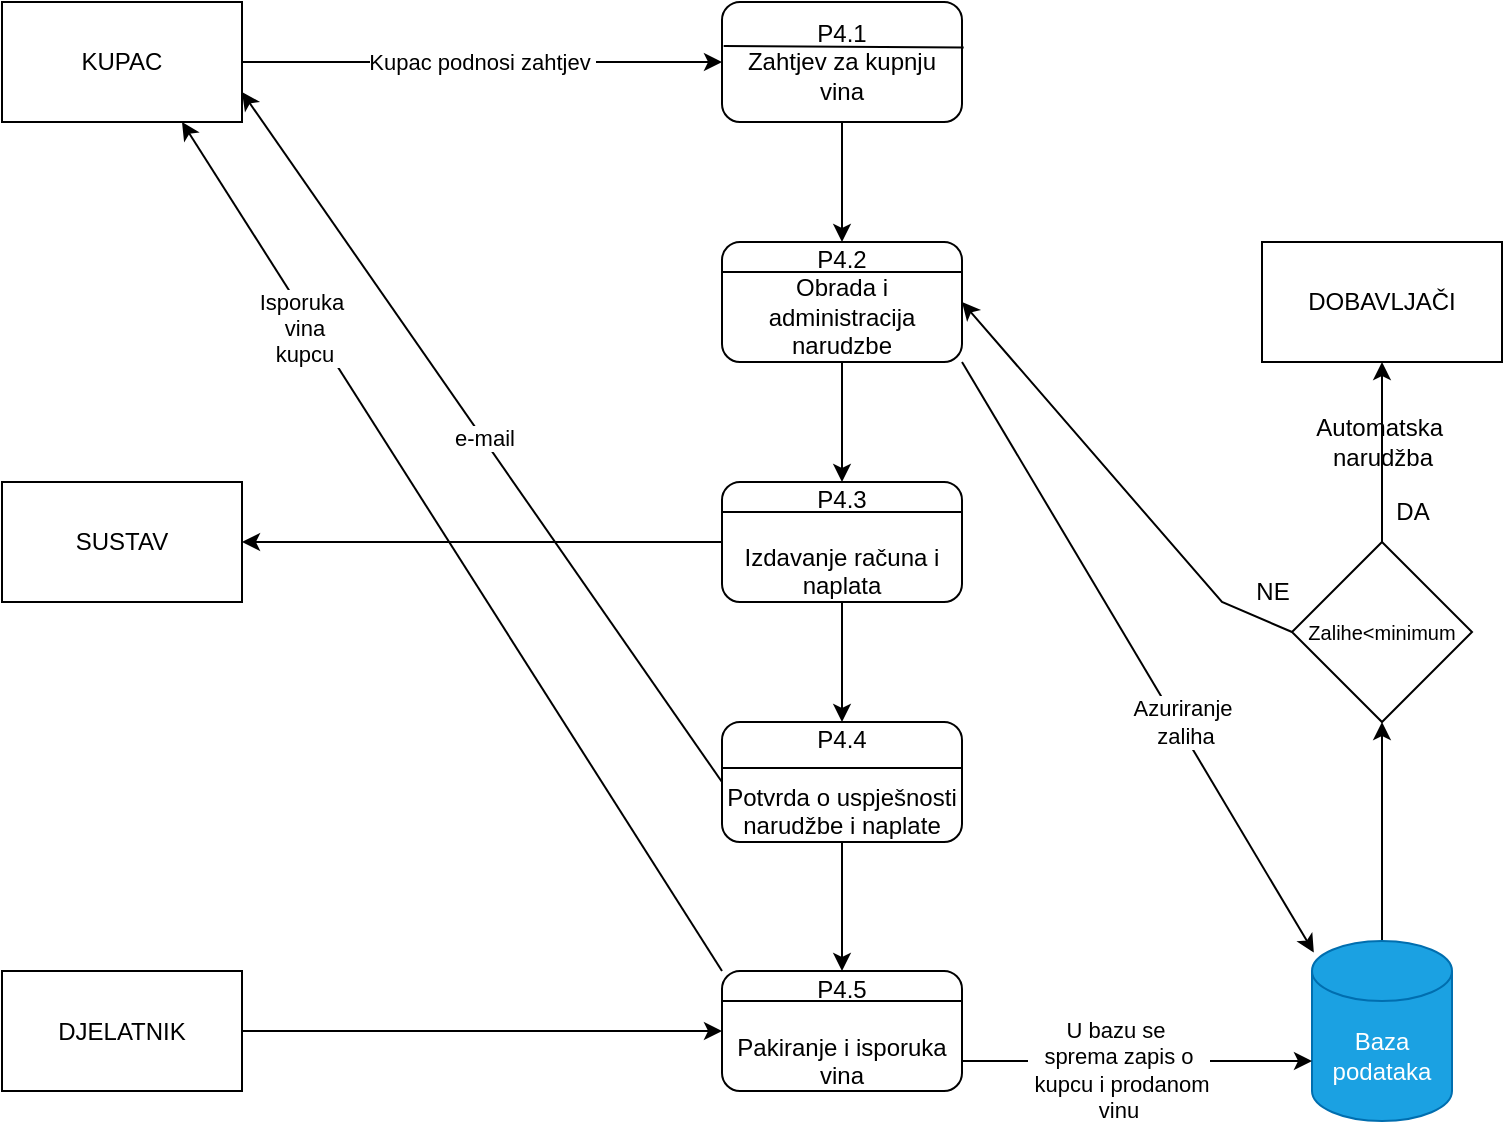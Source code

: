 <mxfile version="27.1.4">
  <diagram name="Page-3" id="fMjuLlYOlsZ5z2gDE5wW">
    <mxGraphModel dx="1042" dy="527" grid="1" gridSize="10" guides="1" tooltips="1" connect="1" arrows="1" fold="1" page="1" pageScale="1" pageWidth="827" pageHeight="1169" math="0" shadow="0">
      <root>
        <mxCell id="0" />
        <mxCell id="1" parent="0" />
        <mxCell id="3syt1zSSwUmMcx6NlKCd-8" value="Kupac podnosi zahtjev&amp;nbsp;" style="edgeStyle=orthogonalEdgeStyle;rounded=0;orthogonalLoop=1;jettySize=auto;html=1;exitX=1;exitY=0.5;exitDx=0;exitDy=0;entryX=0;entryY=0.5;entryDx=0;entryDy=0;" parent="1" source="3syt1zSSwUmMcx6NlKCd-1" target="3syt1zSSwUmMcx6NlKCd-2" edge="1">
          <mxGeometry relative="1" as="geometry" />
        </mxCell>
        <mxCell id="3syt1zSSwUmMcx6NlKCd-1" value="KUPAC" style="rounded=0;whiteSpace=wrap;html=1;" parent="1" vertex="1">
          <mxGeometry x="40" y="40" width="120" height="60" as="geometry" />
        </mxCell>
        <mxCell id="atLpQEnStqGC-lvI35bo-6" style="edgeStyle=orthogonalEdgeStyle;rounded=0;orthogonalLoop=1;jettySize=auto;html=1;exitX=0.5;exitY=1;exitDx=0;exitDy=0;entryX=0.5;entryY=0;entryDx=0;entryDy=0;" parent="1" source="3syt1zSSwUmMcx6NlKCd-2" target="3syt1zSSwUmMcx6NlKCd-3" edge="1">
          <mxGeometry relative="1" as="geometry" />
        </mxCell>
        <mxCell id="3syt1zSSwUmMcx6NlKCd-2" value="P4.1&lt;div&gt;Zahtjev za kupnju vina&lt;/div&gt;" style="rounded=1;whiteSpace=wrap;html=1;" parent="1" vertex="1">
          <mxGeometry x="400" y="40" width="120" height="60" as="geometry" />
        </mxCell>
        <mxCell id="9gYiXlBj19Lsn4L34eMv-8" style="edgeStyle=orthogonalEdgeStyle;rounded=0;orthogonalLoop=1;jettySize=auto;html=1;exitX=0.5;exitY=1;exitDx=0;exitDy=0;entryX=0.5;entryY=0;entryDx=0;entryDy=0;" parent="1" source="3syt1zSSwUmMcx6NlKCd-3" target="9gYiXlBj19Lsn4L34eMv-3" edge="1">
          <mxGeometry relative="1" as="geometry" />
        </mxCell>
        <mxCell id="3syt1zSSwUmMcx6NlKCd-3" value="P4.2&lt;div&gt;&lt;span style=&quot;background-color: transparent; color: light-dark(rgb(0, 0, 0), rgb(255, 255, 255));&quot;&gt;Obrada i administracija&lt;/span&gt;&lt;/div&gt;&lt;div&gt;&lt;span style=&quot;background-color: transparent; color: light-dark(rgb(0, 0, 0), rgb(255, 255, 255));&quot;&gt;&amp;nbsp;narudzbe&amp;nbsp;&lt;/span&gt;&lt;/div&gt;" style="rounded=1;whiteSpace=wrap;html=1;" parent="1" vertex="1">
          <mxGeometry x="400" y="160" width="120" height="60" as="geometry" />
        </mxCell>
        <mxCell id="3syt1zSSwUmMcx6NlKCd-5" value="P4.5&lt;div&gt;&lt;br&gt;&lt;/div&gt;&lt;div&gt;Pakiranje i isporuka vina&lt;/div&gt;" style="rounded=1;whiteSpace=wrap;html=1;" parent="1" vertex="1">
          <mxGeometry x="400" y="524.5" width="120" height="60" as="geometry" />
        </mxCell>
        <mxCell id="aJkDopGD4uhxeAJQOVu7-1" style="edgeStyle=orthogonalEdgeStyle;rounded=0;orthogonalLoop=1;jettySize=auto;html=1;exitX=1;exitY=0.5;exitDx=0;exitDy=0;entryX=0;entryY=0.5;entryDx=0;entryDy=0;" parent="1" source="3syt1zSSwUmMcx6NlKCd-6" target="3syt1zSSwUmMcx6NlKCd-5" edge="1">
          <mxGeometry relative="1" as="geometry" />
        </mxCell>
        <mxCell id="3syt1zSSwUmMcx6NlKCd-6" value="DJELATNIK" style="rounded=0;whiteSpace=wrap;html=1;" parent="1" vertex="1">
          <mxGeometry x="40" y="524.5" width="120" height="60" as="geometry" />
        </mxCell>
        <mxCell id="aJkDopGD4uhxeAJQOVu7-4" style="edgeStyle=orthogonalEdgeStyle;rounded=0;orthogonalLoop=1;jettySize=auto;html=1;exitX=0.5;exitY=0;exitDx=0;exitDy=0;exitPerimeter=0;entryX=0.5;entryY=1;entryDx=0;entryDy=0;" parent="1" source="3syt1zSSwUmMcx6NlKCd-7" target="9gYiXlBj19Lsn4L34eMv-21" edge="1">
          <mxGeometry relative="1" as="geometry" />
        </mxCell>
        <mxCell id="3syt1zSSwUmMcx6NlKCd-7" value="Baza podataka" style="shape=cylinder3;whiteSpace=wrap;html=1;boundedLbl=1;backgroundOutline=1;size=15;fillColor=#1ba1e2;fontColor=#ffffff;strokeColor=#006EAF;" parent="1" vertex="1">
          <mxGeometry x="695" y="509.5" width="70" height="90" as="geometry" />
        </mxCell>
        <mxCell id="j-RS9Aa45aK4MeALnXSv-2" value="" style="endArrow=none;html=1;rounded=0;exitX=0.007;exitY=0.367;exitDx=0;exitDy=0;exitPerimeter=0;entryX=1.007;entryY=0.38;entryDx=0;entryDy=0;entryPerimeter=0;elbow=vertical;" parent="1" source="3syt1zSSwUmMcx6NlKCd-2" target="3syt1zSSwUmMcx6NlKCd-2" edge="1">
          <mxGeometry width="50" height="50" relative="1" as="geometry">
            <mxPoint x="380" y="320" as="sourcePoint" />
            <mxPoint x="430" y="270" as="targetPoint" />
          </mxGeometry>
        </mxCell>
        <mxCell id="j-RS9Aa45aK4MeALnXSv-3" value="" style="endArrow=none;html=1;rounded=0;exitX=0;exitY=0.25;exitDx=0;exitDy=0;entryX=1;entryY=0.25;entryDx=0;entryDy=0;" parent="1" source="3syt1zSSwUmMcx6NlKCd-3" target="3syt1zSSwUmMcx6NlKCd-3" edge="1">
          <mxGeometry width="50" height="50" relative="1" as="geometry">
            <mxPoint x="380" y="320" as="sourcePoint" />
            <mxPoint x="430" y="270" as="targetPoint" />
          </mxGeometry>
        </mxCell>
        <mxCell id="atLpQEnStqGC-lvI35bo-7" value="DOBAVLJAČI" style="rounded=0;whiteSpace=wrap;html=1;" parent="1" vertex="1">
          <mxGeometry x="670" y="160" width="120" height="60" as="geometry" />
        </mxCell>
        <mxCell id="9gYiXlBj19Lsn4L34eMv-11" style="edgeStyle=orthogonalEdgeStyle;rounded=0;orthogonalLoop=1;jettySize=auto;html=1;exitX=0;exitY=0.5;exitDx=0;exitDy=0;entryX=1;entryY=0.5;entryDx=0;entryDy=0;" parent="1" source="9gYiXlBj19Lsn4L34eMv-3" target="9gYiXlBj19Lsn4L34eMv-10" edge="1">
          <mxGeometry relative="1" as="geometry">
            <Array as="points">
              <mxPoint x="210" y="310" />
              <mxPoint x="210" y="310" />
            </Array>
          </mxGeometry>
        </mxCell>
        <mxCell id="9gYiXlBj19Lsn4L34eMv-15" style="edgeStyle=orthogonalEdgeStyle;rounded=0;orthogonalLoop=1;jettySize=auto;html=1;exitX=0.5;exitY=1;exitDx=0;exitDy=0;entryX=0.5;entryY=0;entryDx=0;entryDy=0;" parent="1" source="9gYiXlBj19Lsn4L34eMv-3" target="9gYiXlBj19Lsn4L34eMv-12" edge="1">
          <mxGeometry relative="1" as="geometry" />
        </mxCell>
        <mxCell id="9gYiXlBj19Lsn4L34eMv-3" value="&lt;div&gt;&lt;span style=&quot;background-color: transparent; color: light-dark(rgb(0, 0, 0), rgb(255, 255, 255));&quot;&gt;P4.3&lt;/span&gt;&lt;/div&gt;&lt;div&gt;&lt;br&gt;&lt;/div&gt;&lt;div&gt;Izdavanje računa i naplata&lt;/div&gt;" style="rounded=1;whiteSpace=wrap;html=1;" parent="1" vertex="1">
          <mxGeometry x="400" y="280" width="120" height="60" as="geometry" />
        </mxCell>
        <mxCell id="9gYiXlBj19Lsn4L34eMv-4" value="" style="endArrow=none;html=1;rounded=0;exitX=0;exitY=0.25;exitDx=0;exitDy=0;entryX=1;entryY=0.25;entryDx=0;entryDy=0;" parent="1" source="9gYiXlBj19Lsn4L34eMv-3" target="9gYiXlBj19Lsn4L34eMv-3" edge="1">
          <mxGeometry width="50" height="50" relative="1" as="geometry">
            <mxPoint x="390" y="300" as="sourcePoint" />
            <mxPoint x="440" y="250" as="targetPoint" />
          </mxGeometry>
        </mxCell>
        <mxCell id="9gYiXlBj19Lsn4L34eMv-6" value="" style="endArrow=classic;html=1;rounded=0;exitX=1;exitY=0.75;exitDx=0;exitDy=0;entryX=0;entryY=0;entryDx=0;entryDy=60;entryPerimeter=0;" parent="1" source="3syt1zSSwUmMcx6NlKCd-5" target="3syt1zSSwUmMcx6NlKCd-7" edge="1">
          <mxGeometry width="50" height="50" relative="1" as="geometry">
            <mxPoint x="390" y="300" as="sourcePoint" />
            <mxPoint x="440" y="250" as="targetPoint" />
          </mxGeometry>
        </mxCell>
        <mxCell id="9gYiXlBj19Lsn4L34eMv-7" value="U bazu se&amp;nbsp;&lt;div&gt;sprema zapis&amp;nbsp;&lt;span style=&quot;background-color: light-dark(#ffffff, var(--ge-dark-color, #121212)); color: light-dark(rgb(0, 0, 0), rgb(255, 255, 255));&quot;&gt;o&lt;/span&gt;&lt;/div&gt;&lt;div&gt;&lt;span style=&quot;background-color: light-dark(#ffffff, var(--ge-dark-color, #121212)); color: light-dark(rgb(0, 0, 0), rgb(255, 255, 255));&quot;&gt;&amp;nbsp;kupcu i prodanom&lt;/span&gt;&lt;/div&gt;&lt;div&gt;vinu&lt;/div&gt;" style="edgeLabel;html=1;align=center;verticalAlign=middle;resizable=0;points=[];" parent="9gYiXlBj19Lsn4L34eMv-6" vertex="1" connectable="0">
          <mxGeometry x="-0.11" y="-4" relative="1" as="geometry">
            <mxPoint as="offset" />
          </mxGeometry>
        </mxCell>
        <mxCell id="9gYiXlBj19Lsn4L34eMv-10" value="SUSTAV" style="rounded=0;whiteSpace=wrap;html=1;" parent="1" vertex="1">
          <mxGeometry x="40" y="280" width="120" height="60" as="geometry" />
        </mxCell>
        <mxCell id="9gYiXlBj19Lsn4L34eMv-16" style="edgeStyle=orthogonalEdgeStyle;rounded=0;orthogonalLoop=1;jettySize=auto;html=1;exitX=0.5;exitY=1;exitDx=0;exitDy=0;entryX=0.5;entryY=0;entryDx=0;entryDy=0;" parent="1" source="9gYiXlBj19Lsn4L34eMv-12" target="3syt1zSSwUmMcx6NlKCd-5" edge="1">
          <mxGeometry relative="1" as="geometry" />
        </mxCell>
        <mxCell id="9gYiXlBj19Lsn4L34eMv-12" value="P4.4&lt;div&gt;&lt;br&gt;&lt;/div&gt;&lt;div&gt;Potvrda o uspješnosti narudžbe i naplate&lt;/div&gt;" style="rounded=1;whiteSpace=wrap;html=1;" parent="1" vertex="1">
          <mxGeometry x="400" y="400" width="120" height="60" as="geometry" />
        </mxCell>
        <mxCell id="9gYiXlBj19Lsn4L34eMv-13" value="" style="endArrow=none;html=1;rounded=0;" parent="1" edge="1">
          <mxGeometry width="50" height="50" relative="1" as="geometry">
            <mxPoint x="400" y="423" as="sourcePoint" />
            <mxPoint x="520" y="423" as="targetPoint" />
            <Array as="points" />
          </mxGeometry>
        </mxCell>
        <mxCell id="9gYiXlBj19Lsn4L34eMv-14" value="" style="endArrow=none;html=1;rounded=0;exitX=0;exitY=0.25;exitDx=0;exitDy=0;entryX=1;entryY=0.25;entryDx=0;entryDy=0;" parent="1" source="3syt1zSSwUmMcx6NlKCd-5" target="3syt1zSSwUmMcx6NlKCd-5" edge="1">
          <mxGeometry width="50" height="50" relative="1" as="geometry">
            <mxPoint x="450" y="350" as="sourcePoint" />
            <mxPoint x="500" y="300" as="targetPoint" />
          </mxGeometry>
        </mxCell>
        <mxCell id="kfIwngVQNAMgMarY0jvN-1" style="edgeStyle=orthogonalEdgeStyle;rounded=0;orthogonalLoop=1;jettySize=auto;html=1;exitX=0.5;exitY=0;exitDx=0;exitDy=0;entryX=0.5;entryY=1;entryDx=0;entryDy=0;" parent="1" source="9gYiXlBj19Lsn4L34eMv-21" target="atLpQEnStqGC-lvI35bo-7" edge="1">
          <mxGeometry relative="1" as="geometry" />
        </mxCell>
        <mxCell id="9gYiXlBj19Lsn4L34eMv-21" value="&lt;font style=&quot;font-size: 10px;&quot;&gt;Zalihe&amp;lt;minimum&lt;/font&gt;" style="rhombus;whiteSpace=wrap;html=1;" parent="1" vertex="1">
          <mxGeometry x="685" y="310" width="90" height="90" as="geometry" />
        </mxCell>
        <mxCell id="aJkDopGD4uhxeAJQOVu7-6" value="" style="endArrow=classic;html=1;rounded=0;exitX=1;exitY=1;exitDx=0;exitDy=0;entryX=0.013;entryY=0.064;entryDx=0;entryDy=0;entryPerimeter=0;" parent="1" source="3syt1zSSwUmMcx6NlKCd-3" target="3syt1zSSwUmMcx6NlKCd-7" edge="1">
          <mxGeometry width="50" height="50" relative="1" as="geometry">
            <mxPoint x="450" y="350" as="sourcePoint" />
            <mxPoint x="500" y="300" as="targetPoint" />
          </mxGeometry>
        </mxCell>
        <mxCell id="aJkDopGD4uhxeAJQOVu7-7" value="Azuriranje&lt;div&gt;&amp;nbsp;zaliha&lt;/div&gt;" style="edgeLabel;html=1;align=center;verticalAlign=middle;resizable=0;points=[];" parent="aJkDopGD4uhxeAJQOVu7-6" vertex="1" connectable="0">
          <mxGeometry x="0.21" y="-3" relative="1" as="geometry">
            <mxPoint x="6" as="offset" />
          </mxGeometry>
        </mxCell>
        <mxCell id="aJkDopGD4uhxeAJQOVu7-8" value="" style="endArrow=classic;html=1;rounded=0;exitX=0;exitY=0.5;exitDx=0;exitDy=0;entryX=1;entryY=0.75;entryDx=0;entryDy=0;" parent="1" source="9gYiXlBj19Lsn4L34eMv-12" target="3syt1zSSwUmMcx6NlKCd-1" edge="1">
          <mxGeometry width="50" height="50" relative="1" as="geometry">
            <mxPoint x="450" y="350" as="sourcePoint" />
            <mxPoint x="200" y="140" as="targetPoint" />
          </mxGeometry>
        </mxCell>
        <mxCell id="kfIwngVQNAMgMarY0jvN-7" value="e-mail" style="edgeLabel;html=1;align=center;verticalAlign=middle;resizable=0;points=[];" parent="aJkDopGD4uhxeAJQOVu7-8" vertex="1" connectable="0">
          <mxGeometry x="-0.002" relative="1" as="geometry">
            <mxPoint as="offset" />
          </mxGeometry>
        </mxCell>
        <mxCell id="aJkDopGD4uhxeAJQOVu7-9" value="" style="endArrow=classic;html=1;rounded=0;exitX=0;exitY=0;exitDx=0;exitDy=0;entryX=0.75;entryY=1;entryDx=0;entryDy=0;" parent="1" source="3syt1zSSwUmMcx6NlKCd-5" target="3syt1zSSwUmMcx6NlKCd-1" edge="1">
          <mxGeometry width="50" height="50" relative="1" as="geometry">
            <mxPoint x="450" y="350" as="sourcePoint" />
            <mxPoint x="110" y="120" as="targetPoint" />
          </mxGeometry>
        </mxCell>
        <mxCell id="aJkDopGD4uhxeAJQOVu7-10" value="Isporuka&amp;nbsp;&lt;div&gt;vina&lt;/div&gt;&lt;div&gt;kupcu&lt;/div&gt;" style="edgeLabel;html=1;align=center;verticalAlign=middle;resizable=0;points=[];" parent="aJkDopGD4uhxeAJQOVu7-9" vertex="1" connectable="0">
          <mxGeometry x="0.61" relative="1" as="geometry">
            <mxPoint x="8" y="20" as="offset" />
          </mxGeometry>
        </mxCell>
        <mxCell id="kfIwngVQNAMgMarY0jvN-2" value="DA" style="text;html=1;align=center;verticalAlign=middle;resizable=0;points=[];autosize=1;strokeColor=none;fillColor=none;" parent="1" vertex="1">
          <mxGeometry x="725" y="280" width="40" height="30" as="geometry" />
        </mxCell>
        <mxCell id="kfIwngVQNAMgMarY0jvN-5" value="NE" style="text;html=1;align=center;verticalAlign=middle;resizable=0;points=[];autosize=1;strokeColor=none;fillColor=none;" parent="1" vertex="1">
          <mxGeometry x="655" y="320" width="40" height="30" as="geometry" />
        </mxCell>
        <mxCell id="kfIwngVQNAMgMarY0jvN-6" value="" style="endArrow=classic;html=1;rounded=0;exitX=0;exitY=0.5;exitDx=0;exitDy=0;entryX=1;entryY=0.5;entryDx=0;entryDy=0;" parent="1" source="9gYiXlBj19Lsn4L34eMv-21" target="3syt1zSSwUmMcx6NlKCd-3" edge="1">
          <mxGeometry width="50" height="50" relative="1" as="geometry">
            <mxPoint x="450" y="350" as="sourcePoint" />
            <mxPoint x="500" y="300" as="targetPoint" />
            <Array as="points">
              <mxPoint x="650" y="340" />
            </Array>
          </mxGeometry>
        </mxCell>
        <mxCell id="kfIwngVQNAMgMarY0jvN-8" value="Automatska&amp;nbsp;&lt;div&gt;narudžba&lt;/div&gt;" style="text;html=1;align=center;verticalAlign=middle;resizable=0;points=[];autosize=1;strokeColor=none;fillColor=none;" parent="1" vertex="1">
          <mxGeometry x="685" y="240" width="90" height="40" as="geometry" />
        </mxCell>
      </root>
    </mxGraphModel>
  </diagram>
</mxfile>
